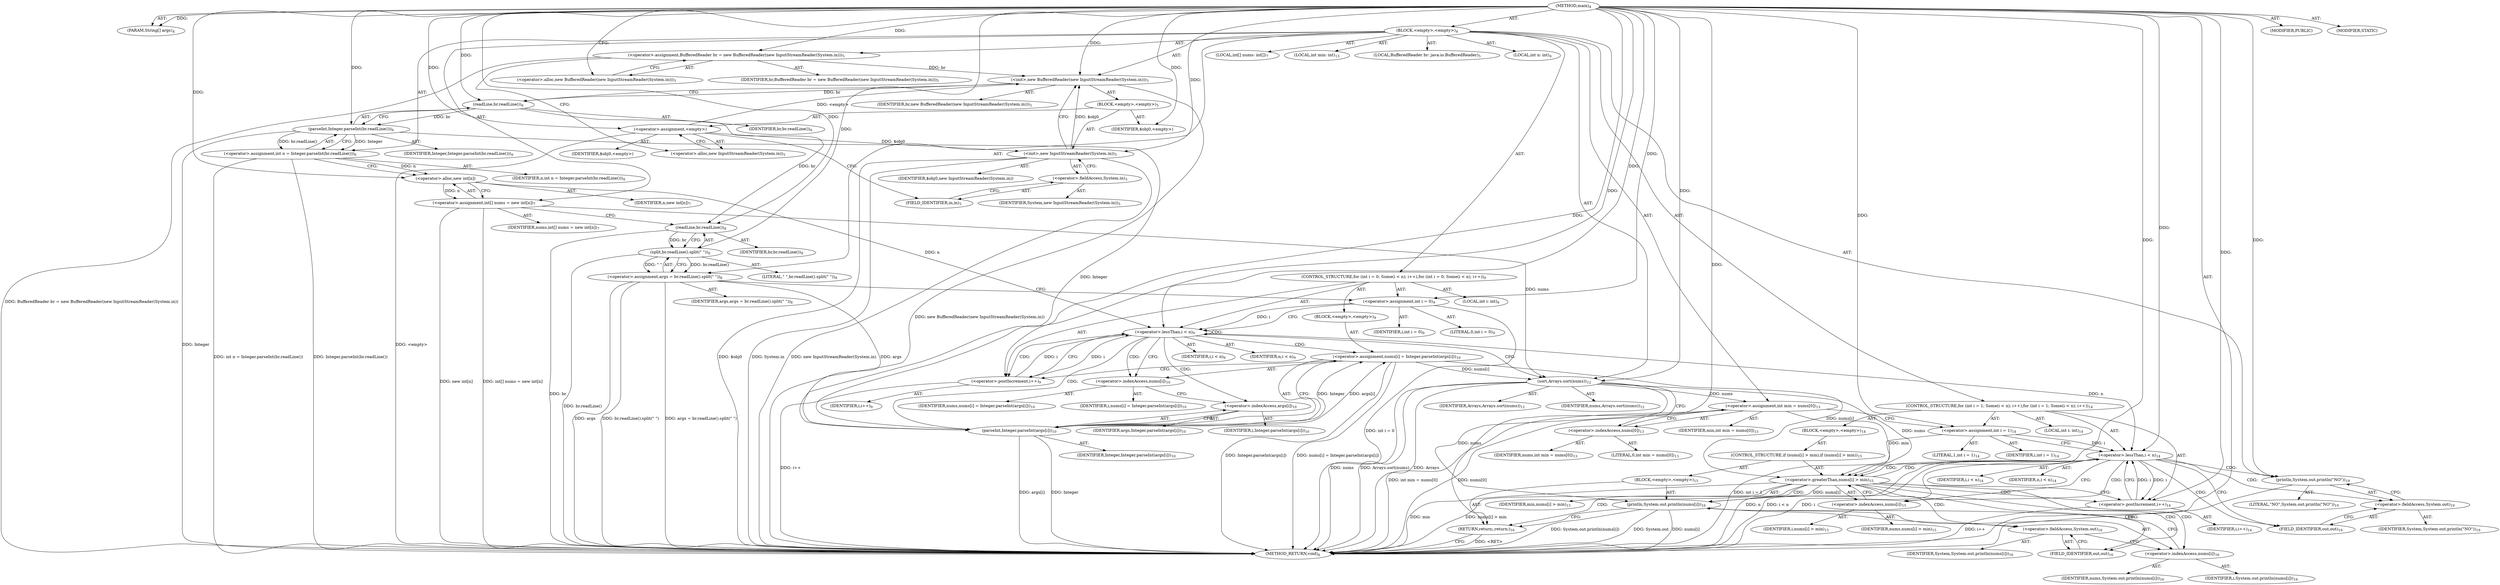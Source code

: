 digraph "main" {  
"19" [label = <(METHOD,main)<SUB>4</SUB>> ]
"20" [label = <(PARAM,String[] args)<SUB>4</SUB>> ]
"21" [label = <(BLOCK,&lt;empty&gt;,&lt;empty&gt;)<SUB>4</SUB>> ]
"4" [label = <(LOCAL,BufferedReader br: java.io.BufferedReader)<SUB>5</SUB>> ]
"22" [label = <(&lt;operator&gt;.assignment,BufferedReader br = new BufferedReader(new InputStreamReader(System.in)))<SUB>5</SUB>> ]
"23" [label = <(IDENTIFIER,br,BufferedReader br = new BufferedReader(new InputStreamReader(System.in)))<SUB>5</SUB>> ]
"24" [label = <(&lt;operator&gt;.alloc,new BufferedReader(new InputStreamReader(System.in)))<SUB>5</SUB>> ]
"25" [label = <(&lt;init&gt;,new BufferedReader(new InputStreamReader(System.in)))<SUB>5</SUB>> ]
"3" [label = <(IDENTIFIER,br,new BufferedReader(new InputStreamReader(System.in)))<SUB>5</SUB>> ]
"26" [label = <(BLOCK,&lt;empty&gt;,&lt;empty&gt;)<SUB>5</SUB>> ]
"27" [label = <(&lt;operator&gt;.assignment,&lt;empty&gt;)> ]
"28" [label = <(IDENTIFIER,$obj0,&lt;empty&gt;)> ]
"29" [label = <(&lt;operator&gt;.alloc,new InputStreamReader(System.in))<SUB>5</SUB>> ]
"30" [label = <(&lt;init&gt;,new InputStreamReader(System.in))<SUB>5</SUB>> ]
"31" [label = <(IDENTIFIER,$obj0,new InputStreamReader(System.in))> ]
"32" [label = <(&lt;operator&gt;.fieldAccess,System.in)<SUB>5</SUB>> ]
"33" [label = <(IDENTIFIER,System,new InputStreamReader(System.in))<SUB>5</SUB>> ]
"34" [label = <(FIELD_IDENTIFIER,in,in)<SUB>5</SUB>> ]
"35" [label = <(IDENTIFIER,$obj0,&lt;empty&gt;)> ]
"36" [label = <(LOCAL,int n: int)<SUB>6</SUB>> ]
"37" [label = <(&lt;operator&gt;.assignment,int n = Integer.parseInt(br.readLine()))<SUB>6</SUB>> ]
"38" [label = <(IDENTIFIER,n,int n = Integer.parseInt(br.readLine()))<SUB>6</SUB>> ]
"39" [label = <(parseInt,Integer.parseInt(br.readLine()))<SUB>6</SUB>> ]
"40" [label = <(IDENTIFIER,Integer,Integer.parseInt(br.readLine()))<SUB>6</SUB>> ]
"41" [label = <(readLine,br.readLine())<SUB>6</SUB>> ]
"42" [label = <(IDENTIFIER,br,br.readLine())<SUB>6</SUB>> ]
"43" [label = <(LOCAL,int[] nums: int[])<SUB>7</SUB>> ]
"44" [label = <(&lt;operator&gt;.assignment,int[] nums = new int[n])<SUB>7</SUB>> ]
"45" [label = <(IDENTIFIER,nums,int[] nums = new int[n])<SUB>7</SUB>> ]
"46" [label = <(&lt;operator&gt;.alloc,new int[n])> ]
"47" [label = <(IDENTIFIER,n,new int[n])<SUB>7</SUB>> ]
"48" [label = <(&lt;operator&gt;.assignment,args = br.readLine().split(&quot; &quot;))<SUB>8</SUB>> ]
"49" [label = <(IDENTIFIER,args,args = br.readLine().split(&quot; &quot;))<SUB>8</SUB>> ]
"50" [label = <(split,br.readLine().split(&quot; &quot;))<SUB>8</SUB>> ]
"51" [label = <(readLine,br.readLine())<SUB>8</SUB>> ]
"52" [label = <(IDENTIFIER,br,br.readLine())<SUB>8</SUB>> ]
"53" [label = <(LITERAL,&quot; &quot;,br.readLine().split(&quot; &quot;))<SUB>8</SUB>> ]
"54" [label = <(CONTROL_STRUCTURE,for (int i = 0; Some(i &lt; n); i++),for (int i = 0; Some(i &lt; n); i++))<SUB>9</SUB>> ]
"55" [label = <(LOCAL,int i: int)<SUB>9</SUB>> ]
"56" [label = <(&lt;operator&gt;.assignment,int i = 0)<SUB>9</SUB>> ]
"57" [label = <(IDENTIFIER,i,int i = 0)<SUB>9</SUB>> ]
"58" [label = <(LITERAL,0,int i = 0)<SUB>9</SUB>> ]
"59" [label = <(&lt;operator&gt;.lessThan,i &lt; n)<SUB>9</SUB>> ]
"60" [label = <(IDENTIFIER,i,i &lt; n)<SUB>9</SUB>> ]
"61" [label = <(IDENTIFIER,n,i &lt; n)<SUB>9</SUB>> ]
"62" [label = <(&lt;operator&gt;.postIncrement,i++)<SUB>9</SUB>> ]
"63" [label = <(IDENTIFIER,i,i++)<SUB>9</SUB>> ]
"64" [label = <(BLOCK,&lt;empty&gt;,&lt;empty&gt;)<SUB>9</SUB>> ]
"65" [label = <(&lt;operator&gt;.assignment,nums[i] = Integer.parseInt(args[i]))<SUB>10</SUB>> ]
"66" [label = <(&lt;operator&gt;.indexAccess,nums[i])<SUB>10</SUB>> ]
"67" [label = <(IDENTIFIER,nums,nums[i] = Integer.parseInt(args[i]))<SUB>10</SUB>> ]
"68" [label = <(IDENTIFIER,i,nums[i] = Integer.parseInt(args[i]))<SUB>10</SUB>> ]
"69" [label = <(parseInt,Integer.parseInt(args[i]))<SUB>10</SUB>> ]
"70" [label = <(IDENTIFIER,Integer,Integer.parseInt(args[i]))<SUB>10</SUB>> ]
"71" [label = <(&lt;operator&gt;.indexAccess,args[i])<SUB>10</SUB>> ]
"72" [label = <(IDENTIFIER,args,Integer.parseInt(args[i]))<SUB>10</SUB>> ]
"73" [label = <(IDENTIFIER,i,Integer.parseInt(args[i]))<SUB>10</SUB>> ]
"74" [label = <(sort,Arrays.sort(nums))<SUB>12</SUB>> ]
"75" [label = <(IDENTIFIER,Arrays,Arrays.sort(nums))<SUB>12</SUB>> ]
"76" [label = <(IDENTIFIER,nums,Arrays.sort(nums))<SUB>12</SUB>> ]
"77" [label = <(LOCAL,int min: int)<SUB>13</SUB>> ]
"78" [label = <(&lt;operator&gt;.assignment,int min = nums[0])<SUB>13</SUB>> ]
"79" [label = <(IDENTIFIER,min,int min = nums[0])<SUB>13</SUB>> ]
"80" [label = <(&lt;operator&gt;.indexAccess,nums[0])<SUB>13</SUB>> ]
"81" [label = <(IDENTIFIER,nums,int min = nums[0])<SUB>13</SUB>> ]
"82" [label = <(LITERAL,0,int min = nums[0])<SUB>13</SUB>> ]
"83" [label = <(CONTROL_STRUCTURE,for (int i = 1; Some(i &lt; n); i++),for (int i = 1; Some(i &lt; n); i++))<SUB>14</SUB>> ]
"84" [label = <(LOCAL,int i: int)<SUB>14</SUB>> ]
"85" [label = <(&lt;operator&gt;.assignment,int i = 1)<SUB>14</SUB>> ]
"86" [label = <(IDENTIFIER,i,int i = 1)<SUB>14</SUB>> ]
"87" [label = <(LITERAL,1,int i = 1)<SUB>14</SUB>> ]
"88" [label = <(&lt;operator&gt;.lessThan,i &lt; n)<SUB>14</SUB>> ]
"89" [label = <(IDENTIFIER,i,i &lt; n)<SUB>14</SUB>> ]
"90" [label = <(IDENTIFIER,n,i &lt; n)<SUB>14</SUB>> ]
"91" [label = <(&lt;operator&gt;.postIncrement,i++)<SUB>14</SUB>> ]
"92" [label = <(IDENTIFIER,i,i++)<SUB>14</SUB>> ]
"93" [label = <(BLOCK,&lt;empty&gt;,&lt;empty&gt;)<SUB>14</SUB>> ]
"94" [label = <(CONTROL_STRUCTURE,if (nums[i] &gt; min),if (nums[i] &gt; min))<SUB>15</SUB>> ]
"95" [label = <(&lt;operator&gt;.greaterThan,nums[i] &gt; min)<SUB>15</SUB>> ]
"96" [label = <(&lt;operator&gt;.indexAccess,nums[i])<SUB>15</SUB>> ]
"97" [label = <(IDENTIFIER,nums,nums[i] &gt; min)<SUB>15</SUB>> ]
"98" [label = <(IDENTIFIER,i,nums[i] &gt; min)<SUB>15</SUB>> ]
"99" [label = <(IDENTIFIER,min,nums[i] &gt; min)<SUB>15</SUB>> ]
"100" [label = <(BLOCK,&lt;empty&gt;,&lt;empty&gt;)<SUB>15</SUB>> ]
"101" [label = <(println,System.out.println(nums[i]))<SUB>16</SUB>> ]
"102" [label = <(&lt;operator&gt;.fieldAccess,System.out)<SUB>16</SUB>> ]
"103" [label = <(IDENTIFIER,System,System.out.println(nums[i]))<SUB>16</SUB>> ]
"104" [label = <(FIELD_IDENTIFIER,out,out)<SUB>16</SUB>> ]
"105" [label = <(&lt;operator&gt;.indexAccess,nums[i])<SUB>16</SUB>> ]
"106" [label = <(IDENTIFIER,nums,System.out.println(nums[i]))<SUB>16</SUB>> ]
"107" [label = <(IDENTIFIER,i,System.out.println(nums[i]))<SUB>16</SUB>> ]
"108" [label = <(RETURN,return;,return;)<SUB>16</SUB>> ]
"109" [label = <(println,System.out.println(&quot;NO&quot;))<SUB>19</SUB>> ]
"110" [label = <(&lt;operator&gt;.fieldAccess,System.out)<SUB>19</SUB>> ]
"111" [label = <(IDENTIFIER,System,System.out.println(&quot;NO&quot;))<SUB>19</SUB>> ]
"112" [label = <(FIELD_IDENTIFIER,out,out)<SUB>19</SUB>> ]
"113" [label = <(LITERAL,&quot;NO&quot;,System.out.println(&quot;NO&quot;))<SUB>19</SUB>> ]
"114" [label = <(MODIFIER,PUBLIC)> ]
"115" [label = <(MODIFIER,STATIC)> ]
"116" [label = <(METHOD_RETURN,void)<SUB>4</SUB>> ]
  "19" -> "20"  [ label = "AST: "] 
  "19" -> "21"  [ label = "AST: "] 
  "19" -> "114"  [ label = "AST: "] 
  "19" -> "115"  [ label = "AST: "] 
  "19" -> "116"  [ label = "AST: "] 
  "21" -> "4"  [ label = "AST: "] 
  "21" -> "22"  [ label = "AST: "] 
  "21" -> "25"  [ label = "AST: "] 
  "21" -> "36"  [ label = "AST: "] 
  "21" -> "37"  [ label = "AST: "] 
  "21" -> "43"  [ label = "AST: "] 
  "21" -> "44"  [ label = "AST: "] 
  "21" -> "48"  [ label = "AST: "] 
  "21" -> "54"  [ label = "AST: "] 
  "21" -> "74"  [ label = "AST: "] 
  "21" -> "77"  [ label = "AST: "] 
  "21" -> "78"  [ label = "AST: "] 
  "21" -> "83"  [ label = "AST: "] 
  "21" -> "109"  [ label = "AST: "] 
  "22" -> "23"  [ label = "AST: "] 
  "22" -> "24"  [ label = "AST: "] 
  "25" -> "3"  [ label = "AST: "] 
  "25" -> "26"  [ label = "AST: "] 
  "26" -> "27"  [ label = "AST: "] 
  "26" -> "30"  [ label = "AST: "] 
  "26" -> "35"  [ label = "AST: "] 
  "27" -> "28"  [ label = "AST: "] 
  "27" -> "29"  [ label = "AST: "] 
  "30" -> "31"  [ label = "AST: "] 
  "30" -> "32"  [ label = "AST: "] 
  "32" -> "33"  [ label = "AST: "] 
  "32" -> "34"  [ label = "AST: "] 
  "37" -> "38"  [ label = "AST: "] 
  "37" -> "39"  [ label = "AST: "] 
  "39" -> "40"  [ label = "AST: "] 
  "39" -> "41"  [ label = "AST: "] 
  "41" -> "42"  [ label = "AST: "] 
  "44" -> "45"  [ label = "AST: "] 
  "44" -> "46"  [ label = "AST: "] 
  "46" -> "47"  [ label = "AST: "] 
  "48" -> "49"  [ label = "AST: "] 
  "48" -> "50"  [ label = "AST: "] 
  "50" -> "51"  [ label = "AST: "] 
  "50" -> "53"  [ label = "AST: "] 
  "51" -> "52"  [ label = "AST: "] 
  "54" -> "55"  [ label = "AST: "] 
  "54" -> "56"  [ label = "AST: "] 
  "54" -> "59"  [ label = "AST: "] 
  "54" -> "62"  [ label = "AST: "] 
  "54" -> "64"  [ label = "AST: "] 
  "56" -> "57"  [ label = "AST: "] 
  "56" -> "58"  [ label = "AST: "] 
  "59" -> "60"  [ label = "AST: "] 
  "59" -> "61"  [ label = "AST: "] 
  "62" -> "63"  [ label = "AST: "] 
  "64" -> "65"  [ label = "AST: "] 
  "65" -> "66"  [ label = "AST: "] 
  "65" -> "69"  [ label = "AST: "] 
  "66" -> "67"  [ label = "AST: "] 
  "66" -> "68"  [ label = "AST: "] 
  "69" -> "70"  [ label = "AST: "] 
  "69" -> "71"  [ label = "AST: "] 
  "71" -> "72"  [ label = "AST: "] 
  "71" -> "73"  [ label = "AST: "] 
  "74" -> "75"  [ label = "AST: "] 
  "74" -> "76"  [ label = "AST: "] 
  "78" -> "79"  [ label = "AST: "] 
  "78" -> "80"  [ label = "AST: "] 
  "80" -> "81"  [ label = "AST: "] 
  "80" -> "82"  [ label = "AST: "] 
  "83" -> "84"  [ label = "AST: "] 
  "83" -> "85"  [ label = "AST: "] 
  "83" -> "88"  [ label = "AST: "] 
  "83" -> "91"  [ label = "AST: "] 
  "83" -> "93"  [ label = "AST: "] 
  "85" -> "86"  [ label = "AST: "] 
  "85" -> "87"  [ label = "AST: "] 
  "88" -> "89"  [ label = "AST: "] 
  "88" -> "90"  [ label = "AST: "] 
  "91" -> "92"  [ label = "AST: "] 
  "93" -> "94"  [ label = "AST: "] 
  "94" -> "95"  [ label = "AST: "] 
  "94" -> "100"  [ label = "AST: "] 
  "95" -> "96"  [ label = "AST: "] 
  "95" -> "99"  [ label = "AST: "] 
  "96" -> "97"  [ label = "AST: "] 
  "96" -> "98"  [ label = "AST: "] 
  "100" -> "101"  [ label = "AST: "] 
  "100" -> "108"  [ label = "AST: "] 
  "101" -> "102"  [ label = "AST: "] 
  "101" -> "105"  [ label = "AST: "] 
  "102" -> "103"  [ label = "AST: "] 
  "102" -> "104"  [ label = "AST: "] 
  "105" -> "106"  [ label = "AST: "] 
  "105" -> "107"  [ label = "AST: "] 
  "109" -> "110"  [ label = "AST: "] 
  "109" -> "113"  [ label = "AST: "] 
  "110" -> "111"  [ label = "AST: "] 
  "110" -> "112"  [ label = "AST: "] 
  "22" -> "29"  [ label = "CFG: "] 
  "25" -> "41"  [ label = "CFG: "] 
  "37" -> "46"  [ label = "CFG: "] 
  "44" -> "51"  [ label = "CFG: "] 
  "48" -> "56"  [ label = "CFG: "] 
  "74" -> "80"  [ label = "CFG: "] 
  "78" -> "85"  [ label = "CFG: "] 
  "109" -> "116"  [ label = "CFG: "] 
  "24" -> "22"  [ label = "CFG: "] 
  "39" -> "37"  [ label = "CFG: "] 
  "46" -> "44"  [ label = "CFG: "] 
  "50" -> "48"  [ label = "CFG: "] 
  "56" -> "59"  [ label = "CFG: "] 
  "59" -> "66"  [ label = "CFG: "] 
  "59" -> "74"  [ label = "CFG: "] 
  "62" -> "59"  [ label = "CFG: "] 
  "80" -> "78"  [ label = "CFG: "] 
  "85" -> "88"  [ label = "CFG: "] 
  "88" -> "96"  [ label = "CFG: "] 
  "88" -> "112"  [ label = "CFG: "] 
  "91" -> "88"  [ label = "CFG: "] 
  "110" -> "109"  [ label = "CFG: "] 
  "27" -> "34"  [ label = "CFG: "] 
  "30" -> "25"  [ label = "CFG: "] 
  "41" -> "39"  [ label = "CFG: "] 
  "51" -> "50"  [ label = "CFG: "] 
  "65" -> "62"  [ label = "CFG: "] 
  "112" -> "110"  [ label = "CFG: "] 
  "29" -> "27"  [ label = "CFG: "] 
  "32" -> "30"  [ label = "CFG: "] 
  "66" -> "71"  [ label = "CFG: "] 
  "69" -> "65"  [ label = "CFG: "] 
  "95" -> "104"  [ label = "CFG: "] 
  "95" -> "91"  [ label = "CFG: "] 
  "34" -> "32"  [ label = "CFG: "] 
  "71" -> "69"  [ label = "CFG: "] 
  "96" -> "95"  [ label = "CFG: "] 
  "101" -> "108"  [ label = "CFG: "] 
  "108" -> "116"  [ label = "CFG: "] 
  "102" -> "105"  [ label = "CFG: "] 
  "105" -> "101"  [ label = "CFG: "] 
  "104" -> "102"  [ label = "CFG: "] 
  "19" -> "24"  [ label = "CFG: "] 
  "108" -> "116"  [ label = "DDG: &lt;RET&gt;"] 
  "22" -> "116"  [ label = "DDG: BufferedReader br = new BufferedReader(new InputStreamReader(System.in))"] 
  "27" -> "116"  [ label = "DDG: &lt;empty&gt;"] 
  "30" -> "116"  [ label = "DDG: $obj0"] 
  "30" -> "116"  [ label = "DDG: System.in"] 
  "30" -> "116"  [ label = "DDG: new InputStreamReader(System.in)"] 
  "25" -> "116"  [ label = "DDG: new BufferedReader(new InputStreamReader(System.in))"] 
  "39" -> "116"  [ label = "DDG: Integer"] 
  "37" -> "116"  [ label = "DDG: Integer.parseInt(br.readLine())"] 
  "37" -> "116"  [ label = "DDG: int n = Integer.parseInt(br.readLine())"] 
  "44" -> "116"  [ label = "DDG: new int[n]"] 
  "44" -> "116"  [ label = "DDG: int[] nums = new int[n]"] 
  "48" -> "116"  [ label = "DDG: args"] 
  "51" -> "116"  [ label = "DDG: br"] 
  "50" -> "116"  [ label = "DDG: br.readLine()"] 
  "48" -> "116"  [ label = "DDG: br.readLine().split(&quot; &quot;)"] 
  "48" -> "116"  [ label = "DDG: args = br.readLine().split(&quot; &quot;)"] 
  "56" -> "116"  [ label = "DDG: int i = 0"] 
  "74" -> "116"  [ label = "DDG: nums"] 
  "74" -> "116"  [ label = "DDG: Arrays.sort(nums)"] 
  "78" -> "116"  [ label = "DDG: nums[0]"] 
  "78" -> "116"  [ label = "DDG: int min = nums[0]"] 
  "85" -> "116"  [ label = "DDG: int i = 1"] 
  "88" -> "116"  [ label = "DDG: i"] 
  "88" -> "116"  [ label = "DDG: n"] 
  "88" -> "116"  [ label = "DDG: i &lt; n"] 
  "95" -> "116"  [ label = "DDG: min"] 
  "95" -> "116"  [ label = "DDG: nums[i] &gt; min"] 
  "91" -> "116"  [ label = "DDG: i++"] 
  "101" -> "116"  [ label = "DDG: System.out"] 
  "101" -> "116"  [ label = "DDG: nums[i]"] 
  "101" -> "116"  [ label = "DDG: System.out.println(nums[i])"] 
  "69" -> "116"  [ label = "DDG: Integer"] 
  "69" -> "116"  [ label = "DDG: args[i]"] 
  "65" -> "116"  [ label = "DDG: Integer.parseInt(args[i])"] 
  "65" -> "116"  [ label = "DDG: nums[i] = Integer.parseInt(args[i])"] 
  "62" -> "116"  [ label = "DDG: i++"] 
  "74" -> "116"  [ label = "DDG: Arrays"] 
  "19" -> "20"  [ label = "DDG: "] 
  "19" -> "22"  [ label = "DDG: "] 
  "39" -> "37"  [ label = "DDG: Integer"] 
  "39" -> "37"  [ label = "DDG: br.readLine()"] 
  "46" -> "44"  [ label = "DDG: n"] 
  "50" -> "48"  [ label = "DDG: br.readLine()"] 
  "50" -> "48"  [ label = "DDG: &quot; &quot;"] 
  "74" -> "78"  [ label = "DDG: nums"] 
  "22" -> "25"  [ label = "DDG: br"] 
  "19" -> "25"  [ label = "DDG: "] 
  "27" -> "25"  [ label = "DDG: &lt;empty&gt;"] 
  "30" -> "25"  [ label = "DDG: $obj0"] 
  "19" -> "56"  [ label = "DDG: "] 
  "19" -> "74"  [ label = "DDG: "] 
  "44" -> "74"  [ label = "DDG: nums"] 
  "65" -> "74"  [ label = "DDG: nums[i]"] 
  "19" -> "85"  [ label = "DDG: "] 
  "19" -> "109"  [ label = "DDG: "] 
  "19" -> "27"  [ label = "DDG: "] 
  "19" -> "35"  [ label = "DDG: "] 
  "19" -> "39"  [ label = "DDG: "] 
  "41" -> "39"  [ label = "DDG: br"] 
  "37" -> "46"  [ label = "DDG: n"] 
  "19" -> "46"  [ label = "DDG: "] 
  "51" -> "50"  [ label = "DDG: br"] 
  "19" -> "50"  [ label = "DDG: "] 
  "56" -> "59"  [ label = "DDG: i"] 
  "62" -> "59"  [ label = "DDG: i"] 
  "19" -> "59"  [ label = "DDG: "] 
  "46" -> "59"  [ label = "DDG: n"] 
  "59" -> "62"  [ label = "DDG: i"] 
  "19" -> "62"  [ label = "DDG: "] 
  "69" -> "65"  [ label = "DDG: Integer"] 
  "69" -> "65"  [ label = "DDG: args[i]"] 
  "85" -> "88"  [ label = "DDG: i"] 
  "91" -> "88"  [ label = "DDG: i"] 
  "19" -> "88"  [ label = "DDG: "] 
  "59" -> "88"  [ label = "DDG: n"] 
  "88" -> "91"  [ label = "DDG: i"] 
  "19" -> "91"  [ label = "DDG: "] 
  "27" -> "30"  [ label = "DDG: $obj0"] 
  "19" -> "30"  [ label = "DDG: "] 
  "25" -> "41"  [ label = "DDG: br"] 
  "19" -> "41"  [ label = "DDG: "] 
  "41" -> "51"  [ label = "DDG: br"] 
  "19" -> "51"  [ label = "DDG: "] 
  "39" -> "69"  [ label = "DDG: Integer"] 
  "19" -> "69"  [ label = "DDG: "] 
  "48" -> "69"  [ label = "DDG: args"] 
  "74" -> "95"  [ label = "DDG: nums"] 
  "65" -> "95"  [ label = "DDG: nums[i]"] 
  "78" -> "95"  [ label = "DDG: min"] 
  "19" -> "95"  [ label = "DDG: "] 
  "19" -> "108"  [ label = "DDG: "] 
  "74" -> "101"  [ label = "DDG: nums"] 
  "95" -> "101"  [ label = "DDG: nums[i]"] 
  "59" -> "66"  [ label = "CDG: "] 
  "59" -> "71"  [ label = "CDG: "] 
  "59" -> "69"  [ label = "CDG: "] 
  "59" -> "65"  [ label = "CDG: "] 
  "59" -> "59"  [ label = "CDG: "] 
  "59" -> "62"  [ label = "CDG: "] 
  "88" -> "96"  [ label = "CDG: "] 
  "88" -> "110"  [ label = "CDG: "] 
  "88" -> "95"  [ label = "CDG: "] 
  "88" -> "112"  [ label = "CDG: "] 
  "88" -> "109"  [ label = "CDG: "] 
  "95" -> "105"  [ label = "CDG: "] 
  "95" -> "102"  [ label = "CDG: "] 
  "95" -> "88"  [ label = "CDG: "] 
  "95" -> "104"  [ label = "CDG: "] 
  "95" -> "91"  [ label = "CDG: "] 
  "95" -> "101"  [ label = "CDG: "] 
  "95" -> "108"  [ label = "CDG: "] 
}
